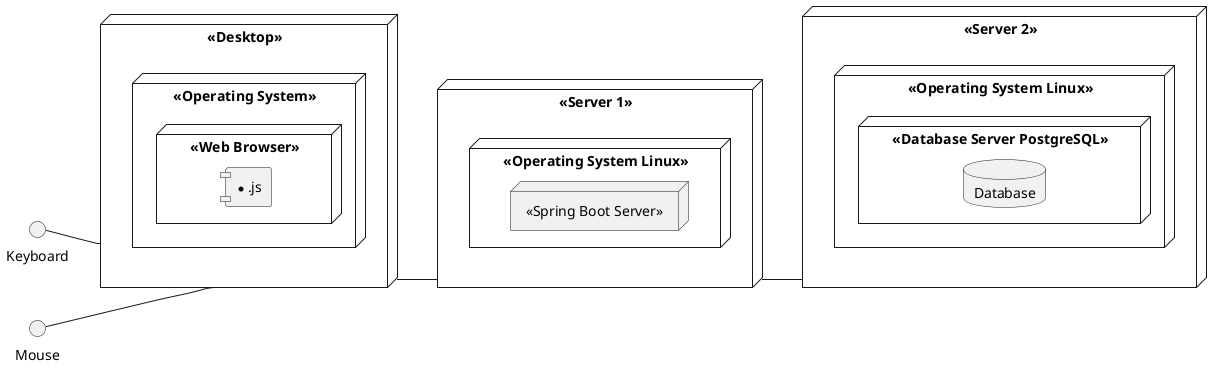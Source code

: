 @startuml

left to right direction

skinparam componentStyle uml1

node "<<Desktop>>" as dk {
    node "<<Operating System>>" {
        node "<<Web Browser>>" {
            component [*.js]
        }
    }
}

interface Keyboard

interface Mouse

Keyboard -- dk

Mouse -- dk

node "<<Server 1>>" as serv1 {
	node "<<Operating System Linux>>" as l1 {
	    node "<<Spring Boot Server>>" {
		    component [*.js]
		}
	}
}

dk -- serv1

node "<<Server 2>>" as serv2 {
	node "<<Operating System Linux>>" as l2 {
	    node "<<Database Server PostgreSQL>>" {
		    database Database
		}
	}
}

serv1 -- serv2

@enduml
